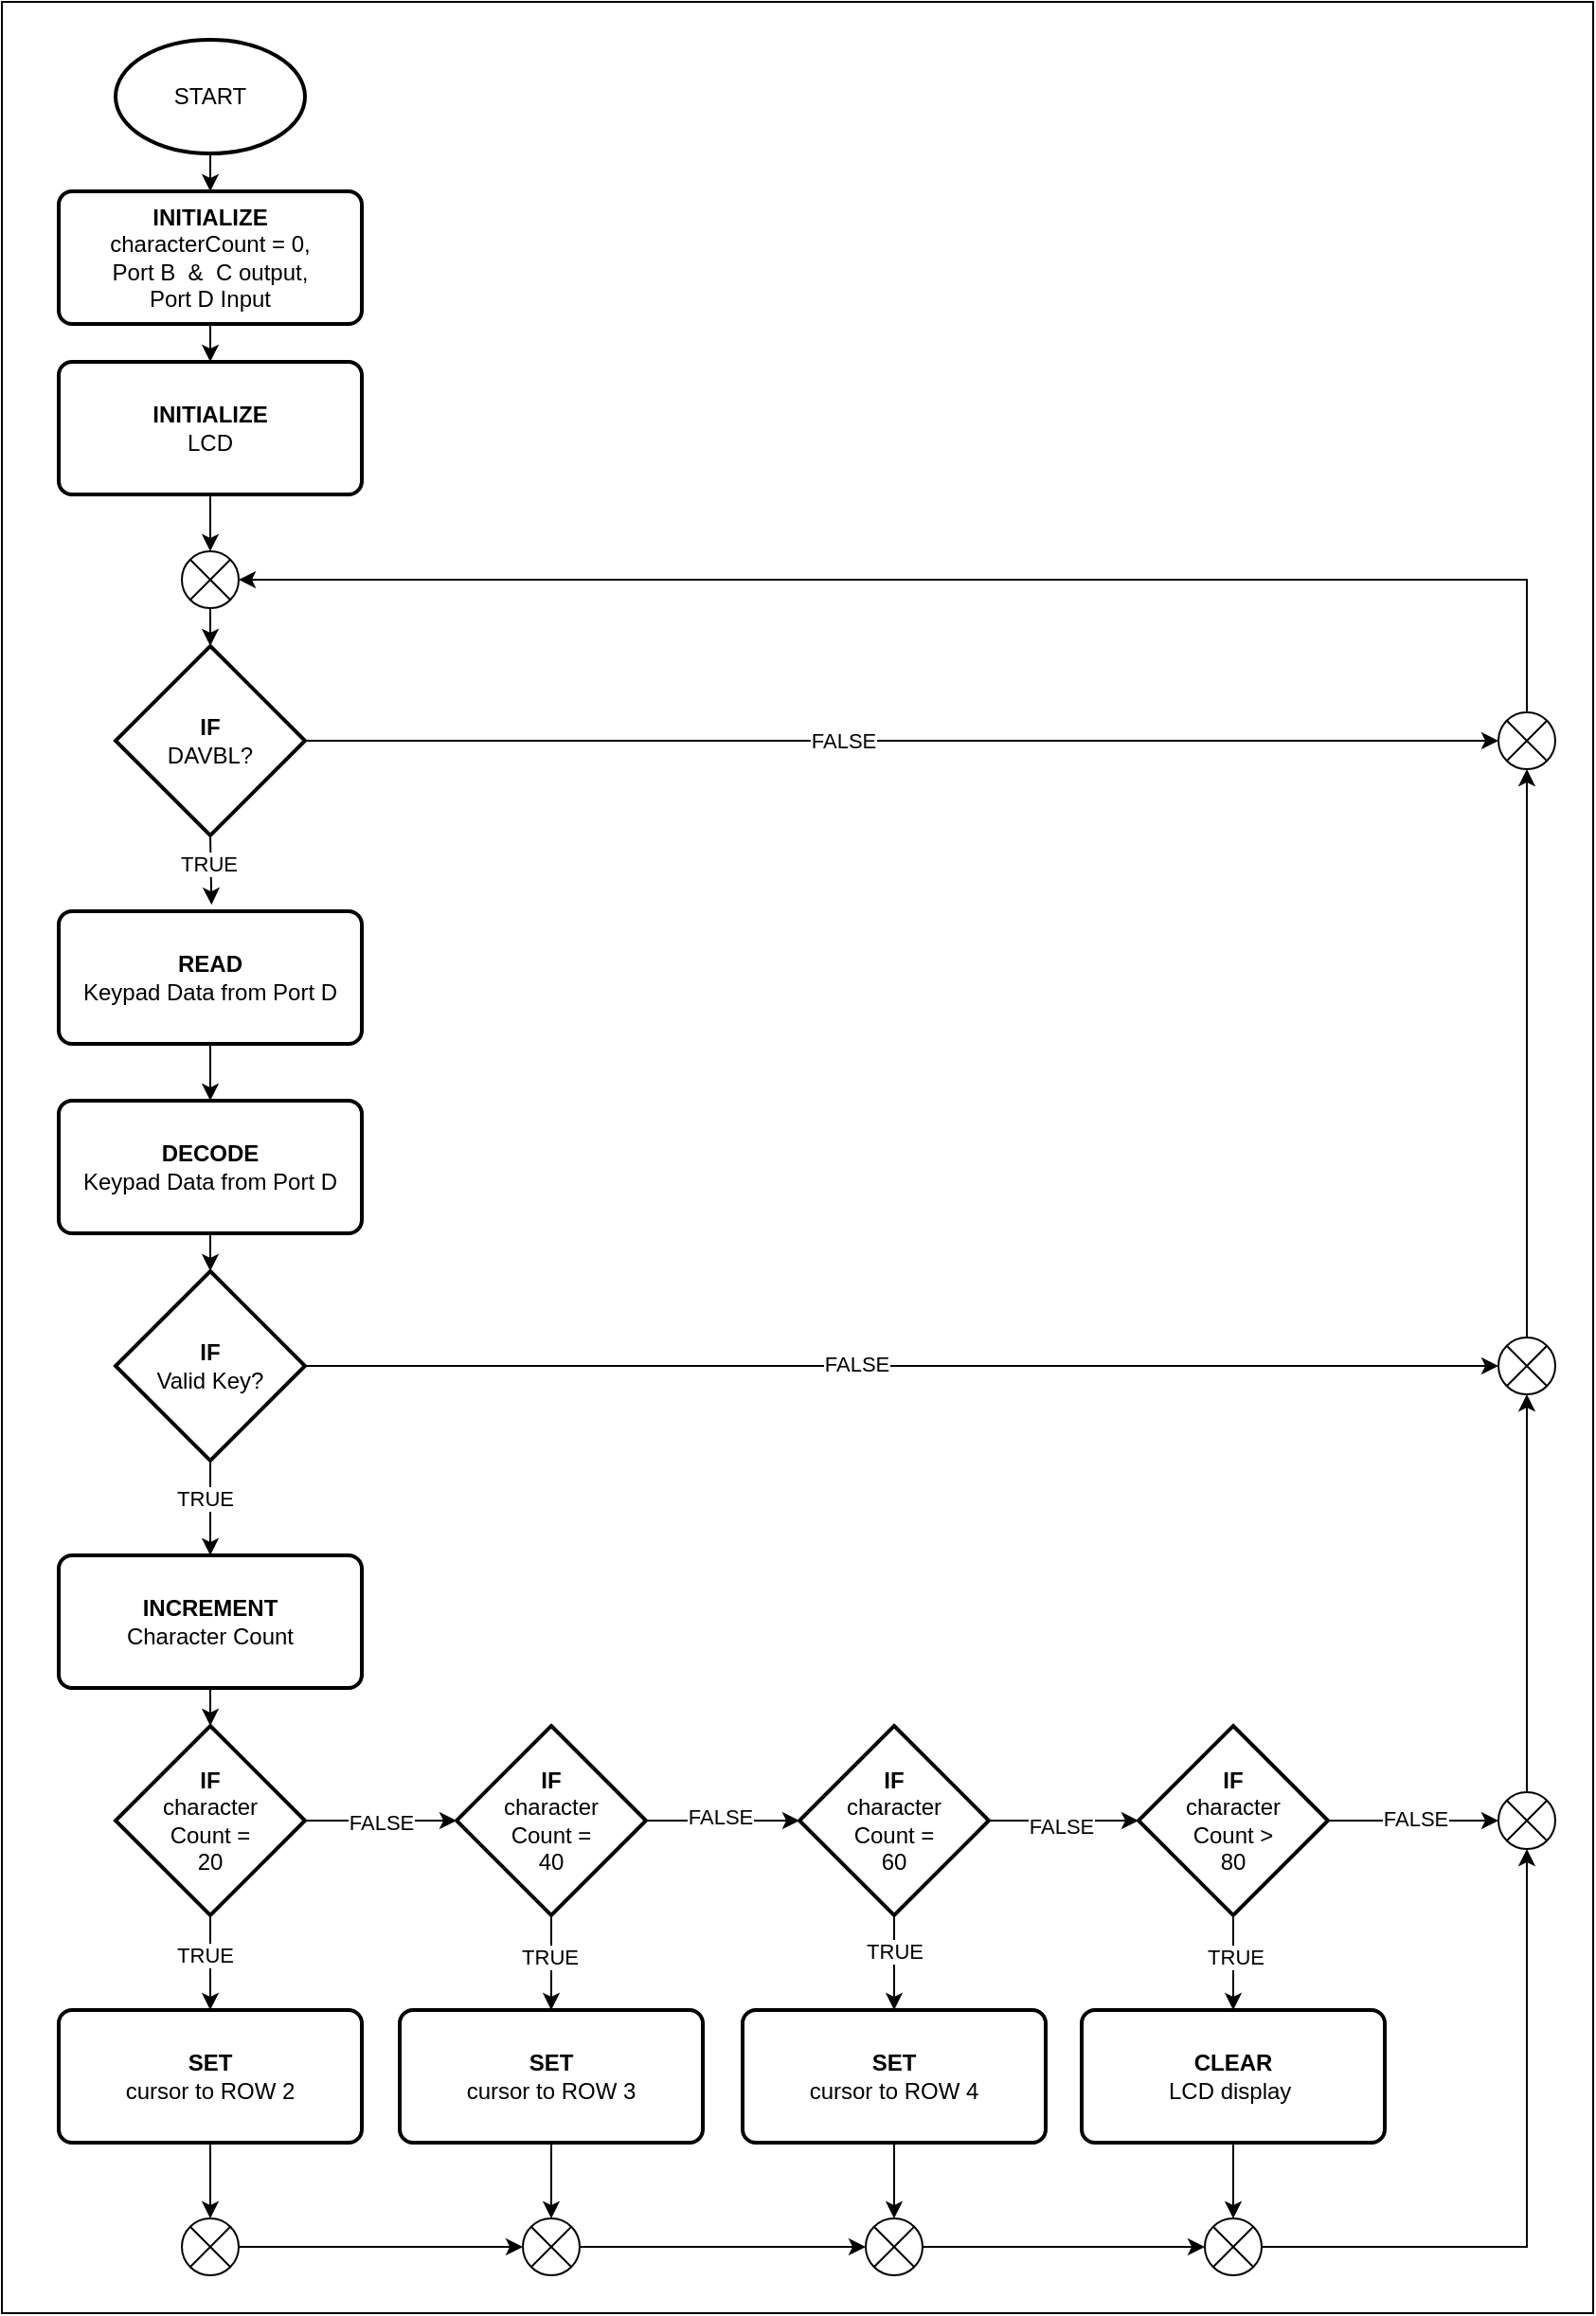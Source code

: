 <mxfile version="23.1.2" type="device">
  <diagram name="Page-1" id="IOXZt8SFSd9cq2F9ggxG">
    <mxGraphModel dx="1584" dy="1540" grid="1" gridSize="10" guides="1" tooltips="1" connect="1" arrows="1" fold="1" page="1" pageScale="1" pageWidth="850" pageHeight="1100" math="0" shadow="0">
      <root>
        <mxCell id="0" />
        <mxCell id="1" parent="0" />
        <mxCell id="TLV3qwpC1txUYtz9FK5R-90" value="" style="rounded=0;whiteSpace=wrap;html=1;" vertex="1" parent="1">
          <mxGeometry x="130" y="220" width="840" height="1220" as="geometry" />
        </mxCell>
        <mxCell id="TLV3qwpC1txUYtz9FK5R-8" style="edgeStyle=orthogonalEdgeStyle;rounded=0;orthogonalLoop=1;jettySize=auto;html=1;exitX=0.5;exitY=1;exitDx=0;exitDy=0;exitPerimeter=0;entryX=0.5;entryY=0;entryDx=0;entryDy=0;" edge="1" parent="1" source="TLV3qwpC1txUYtz9FK5R-1" target="TLV3qwpC1txUYtz9FK5R-4">
          <mxGeometry relative="1" as="geometry" />
        </mxCell>
        <mxCell id="TLV3qwpC1txUYtz9FK5R-1" value="START" style="strokeWidth=2;html=1;shape=mxgraph.flowchart.start_1;whiteSpace=wrap;" vertex="1" parent="1">
          <mxGeometry x="190" y="240" width="100" height="60" as="geometry" />
        </mxCell>
        <mxCell id="TLV3qwpC1txUYtz9FK5R-2" value="&lt;b&gt;INITIALIZE &lt;/b&gt;&lt;br&gt;LCD" style="rounded=1;whiteSpace=wrap;html=1;absoluteArcSize=1;arcSize=14;strokeWidth=2;" vertex="1" parent="1">
          <mxGeometry x="160" y="410" width="160" height="70" as="geometry" />
        </mxCell>
        <mxCell id="TLV3qwpC1txUYtz9FK5R-3" value="&lt;b&gt;IF&lt;/b&gt;&lt;br&gt;DAVBL?" style="strokeWidth=2;html=1;shape=mxgraph.flowchart.decision;whiteSpace=wrap;" vertex="1" parent="1">
          <mxGeometry x="190" y="560" width="100" height="100" as="geometry" />
        </mxCell>
        <mxCell id="TLV3qwpC1txUYtz9FK5R-9" style="edgeStyle=orthogonalEdgeStyle;rounded=0;orthogonalLoop=1;jettySize=auto;html=1;exitX=0.5;exitY=1;exitDx=0;exitDy=0;entryX=0.5;entryY=0;entryDx=0;entryDy=0;" edge="1" parent="1" source="TLV3qwpC1txUYtz9FK5R-4" target="TLV3qwpC1txUYtz9FK5R-2">
          <mxGeometry relative="1" as="geometry" />
        </mxCell>
        <mxCell id="TLV3qwpC1txUYtz9FK5R-4" value="&lt;b&gt;INITIALIZE&lt;/b&gt;&lt;br&gt;characterCount = 0,&lt;br&gt;Port B&amp;nbsp; &amp;amp;&amp;nbsp; C output,&lt;br&gt;Port D Input" style="rounded=1;whiteSpace=wrap;html=1;absoluteArcSize=1;arcSize=14;strokeWidth=2;" vertex="1" parent="1">
          <mxGeometry x="160" y="320" width="160" height="70" as="geometry" />
        </mxCell>
        <mxCell id="TLV3qwpC1txUYtz9FK5R-7" value="" style="verticalLabelPosition=bottom;verticalAlign=top;html=1;shape=mxgraph.flowchart.or;" vertex="1" parent="1">
          <mxGeometry x="225" y="510" width="30" height="30" as="geometry" />
        </mxCell>
        <mxCell id="TLV3qwpC1txUYtz9FK5R-10" style="edgeStyle=orthogonalEdgeStyle;rounded=0;orthogonalLoop=1;jettySize=auto;html=1;exitX=0.5;exitY=1;exitDx=0;exitDy=0;entryX=0.5;entryY=0;entryDx=0;entryDy=0;entryPerimeter=0;" edge="1" parent="1" source="TLV3qwpC1txUYtz9FK5R-2" target="TLV3qwpC1txUYtz9FK5R-7">
          <mxGeometry relative="1" as="geometry" />
        </mxCell>
        <mxCell id="TLV3qwpC1txUYtz9FK5R-11" style="edgeStyle=orthogonalEdgeStyle;rounded=0;orthogonalLoop=1;jettySize=auto;html=1;exitX=0.5;exitY=1;exitDx=0;exitDy=0;exitPerimeter=0;entryX=0.5;entryY=0;entryDx=0;entryDy=0;entryPerimeter=0;" edge="1" parent="1" source="TLV3qwpC1txUYtz9FK5R-7" target="TLV3qwpC1txUYtz9FK5R-3">
          <mxGeometry relative="1" as="geometry" />
        </mxCell>
        <mxCell id="TLV3qwpC1txUYtz9FK5R-21" style="edgeStyle=orthogonalEdgeStyle;rounded=0;orthogonalLoop=1;jettySize=auto;html=1;exitX=0.5;exitY=1;exitDx=0;exitDy=0;entryX=0.5;entryY=0;entryDx=0;entryDy=0;" edge="1" parent="1" source="TLV3qwpC1txUYtz9FK5R-14" target="TLV3qwpC1txUYtz9FK5R-17">
          <mxGeometry relative="1" as="geometry" />
        </mxCell>
        <mxCell id="TLV3qwpC1txUYtz9FK5R-14" value="&lt;b&gt;READ &lt;br&gt;&lt;/b&gt;Keypad Data from Port D" style="rounded=1;whiteSpace=wrap;html=1;absoluteArcSize=1;arcSize=14;strokeWidth=2;" vertex="1" parent="1">
          <mxGeometry x="160" y="700" width="160" height="70" as="geometry" />
        </mxCell>
        <mxCell id="TLV3qwpC1txUYtz9FK5R-15" style="edgeStyle=orthogonalEdgeStyle;rounded=0;orthogonalLoop=1;jettySize=auto;html=1;exitX=0.5;exitY=1;exitDx=0;exitDy=0;exitPerimeter=0;entryX=0.504;entryY=-0.049;entryDx=0;entryDy=0;entryPerimeter=0;" edge="1" parent="1" source="TLV3qwpC1txUYtz9FK5R-3" target="TLV3qwpC1txUYtz9FK5R-14">
          <mxGeometry relative="1" as="geometry" />
        </mxCell>
        <mxCell id="TLV3qwpC1txUYtz9FK5R-16" value="TRUE" style="edgeLabel;html=1;align=center;verticalAlign=middle;resizable=0;points=[];" vertex="1" connectable="0" parent="TLV3qwpC1txUYtz9FK5R-15">
          <mxGeometry x="-0.168" y="-2" relative="1" as="geometry">
            <mxPoint as="offset" />
          </mxGeometry>
        </mxCell>
        <mxCell id="TLV3qwpC1txUYtz9FK5R-17" value="&lt;b&gt;DECODE&lt;br&gt;&lt;/b&gt;Keypad Data from Port D" style="rounded=1;whiteSpace=wrap;html=1;absoluteArcSize=1;arcSize=14;strokeWidth=2;" vertex="1" parent="1">
          <mxGeometry x="160" y="800" width="160" height="70" as="geometry" />
        </mxCell>
        <mxCell id="TLV3qwpC1txUYtz9FK5R-33" style="edgeStyle=orthogonalEdgeStyle;rounded=0;orthogonalLoop=1;jettySize=auto;html=1;exitX=0.5;exitY=1;exitDx=0;exitDy=0;exitPerimeter=0;entryX=0.5;entryY=0;entryDx=0;entryDy=0;" edge="1" parent="1" source="TLV3qwpC1txUYtz9FK5R-20" target="TLV3qwpC1txUYtz9FK5R-32">
          <mxGeometry relative="1" as="geometry" />
        </mxCell>
        <mxCell id="TLV3qwpC1txUYtz9FK5R-89" value="TRUE&lt;br&gt;" style="edgeLabel;html=1;align=center;verticalAlign=middle;resizable=0;points=[];" vertex="1" connectable="0" parent="TLV3qwpC1txUYtz9FK5R-33">
          <mxGeometry x="-0.224" y="-3" relative="1" as="geometry">
            <mxPoint as="offset" />
          </mxGeometry>
        </mxCell>
        <mxCell id="TLV3qwpC1txUYtz9FK5R-20" value="&lt;b&gt;IF&lt;/b&gt;&lt;br&gt;Valid Key?" style="strokeWidth=2;html=1;shape=mxgraph.flowchart.decision;whiteSpace=wrap;" vertex="1" parent="1">
          <mxGeometry x="190" y="890" width="100" height="100" as="geometry" />
        </mxCell>
        <mxCell id="TLV3qwpC1txUYtz9FK5R-23" value="" style="verticalLabelPosition=bottom;verticalAlign=top;html=1;shape=mxgraph.flowchart.or;" vertex="1" parent="1">
          <mxGeometry x="920" y="595" width="30" height="30" as="geometry" />
        </mxCell>
        <mxCell id="TLV3qwpC1txUYtz9FK5R-25" style="edgeStyle=orthogonalEdgeStyle;rounded=0;orthogonalLoop=1;jettySize=auto;html=1;exitX=1;exitY=0.5;exitDx=0;exitDy=0;exitPerimeter=0;entryX=0;entryY=0.5;entryDx=0;entryDy=0;entryPerimeter=0;" edge="1" parent="1" source="TLV3qwpC1txUYtz9FK5R-3" target="TLV3qwpC1txUYtz9FK5R-23">
          <mxGeometry relative="1" as="geometry" />
        </mxCell>
        <mxCell id="TLV3qwpC1txUYtz9FK5R-27" value="FALSE" style="edgeLabel;html=1;align=center;verticalAlign=middle;resizable=0;points=[];" vertex="1" connectable="0" parent="TLV3qwpC1txUYtz9FK5R-25">
          <mxGeometry x="-0.146" y="-1" relative="1" as="geometry">
            <mxPoint x="15" y="-1" as="offset" />
          </mxGeometry>
        </mxCell>
        <mxCell id="TLV3qwpC1txUYtz9FK5R-26" style="edgeStyle=orthogonalEdgeStyle;rounded=0;orthogonalLoop=1;jettySize=auto;html=1;exitX=0.5;exitY=0;exitDx=0;exitDy=0;exitPerimeter=0;entryX=1;entryY=0.5;entryDx=0;entryDy=0;entryPerimeter=0;" edge="1" parent="1" source="TLV3qwpC1txUYtz9FK5R-23" target="TLV3qwpC1txUYtz9FK5R-7">
          <mxGeometry relative="1" as="geometry" />
        </mxCell>
        <mxCell id="TLV3qwpC1txUYtz9FK5R-31" style="edgeStyle=orthogonalEdgeStyle;rounded=0;orthogonalLoop=1;jettySize=auto;html=1;exitX=0.5;exitY=1;exitDx=0;exitDy=0;entryX=0.5;entryY=0;entryDx=0;entryDy=0;entryPerimeter=0;" edge="1" parent="1" source="TLV3qwpC1txUYtz9FK5R-17" target="TLV3qwpC1txUYtz9FK5R-20">
          <mxGeometry relative="1" as="geometry" />
        </mxCell>
        <mxCell id="TLV3qwpC1txUYtz9FK5R-32" value="&lt;b&gt;INCREMENT&lt;br&gt;&lt;/b&gt;Character Count" style="rounded=1;whiteSpace=wrap;html=1;absoluteArcSize=1;arcSize=14;strokeWidth=2;" vertex="1" parent="1">
          <mxGeometry x="160" y="1040" width="160" height="70" as="geometry" />
        </mxCell>
        <mxCell id="TLV3qwpC1txUYtz9FK5R-58" style="edgeStyle=orthogonalEdgeStyle;rounded=0;orthogonalLoop=1;jettySize=auto;html=1;exitX=0.5;exitY=1;exitDx=0;exitDy=0;exitPerimeter=0;entryX=0.5;entryY=0;entryDx=0;entryDy=0;" edge="1" parent="1" source="TLV3qwpC1txUYtz9FK5R-34" target="TLV3qwpC1txUYtz9FK5R-39">
          <mxGeometry relative="1" as="geometry" />
        </mxCell>
        <mxCell id="TLV3qwpC1txUYtz9FK5R-63" value="TRUE" style="edgeLabel;html=1;align=center;verticalAlign=middle;resizable=0;points=[];" vertex="1" connectable="0" parent="TLV3qwpC1txUYtz9FK5R-58">
          <mxGeometry x="-0.16" y="-3" relative="1" as="geometry">
            <mxPoint as="offset" />
          </mxGeometry>
        </mxCell>
        <mxCell id="TLV3qwpC1txUYtz9FK5R-34" value="&lt;b&gt;IF&lt;/b&gt;&lt;br&gt;character&lt;br&gt;Count =&lt;br&gt;20" style="strokeWidth=2;html=1;shape=mxgraph.flowchart.decision;whiteSpace=wrap;" vertex="1" parent="1">
          <mxGeometry x="190" y="1130" width="100" height="100" as="geometry" />
        </mxCell>
        <mxCell id="TLV3qwpC1txUYtz9FK5R-35" style="edgeStyle=orthogonalEdgeStyle;rounded=0;orthogonalLoop=1;jettySize=auto;html=1;exitX=0.5;exitY=1;exitDx=0;exitDy=0;entryX=0.5;entryY=0;entryDx=0;entryDy=0;entryPerimeter=0;" edge="1" parent="1" source="TLV3qwpC1txUYtz9FK5R-32" target="TLV3qwpC1txUYtz9FK5R-34">
          <mxGeometry relative="1" as="geometry" />
        </mxCell>
        <mxCell id="TLV3qwpC1txUYtz9FK5R-60" style="edgeStyle=orthogonalEdgeStyle;rounded=0;orthogonalLoop=1;jettySize=auto;html=1;exitX=0.5;exitY=1;exitDx=0;exitDy=0;exitPerimeter=0;entryX=0.5;entryY=0;entryDx=0;entryDy=0;" edge="1" parent="1" source="TLV3qwpC1txUYtz9FK5R-36" target="TLV3qwpC1txUYtz9FK5R-50">
          <mxGeometry relative="1" as="geometry" />
        </mxCell>
        <mxCell id="TLV3qwpC1txUYtz9FK5R-64" value="TRUE" style="edgeLabel;html=1;align=center;verticalAlign=middle;resizable=0;points=[];" vertex="1" connectable="0" parent="TLV3qwpC1txUYtz9FK5R-60">
          <mxGeometry x="-0.12" y="-1" relative="1" as="geometry">
            <mxPoint as="offset" />
          </mxGeometry>
        </mxCell>
        <mxCell id="TLV3qwpC1txUYtz9FK5R-36" value="&lt;b&gt;IF&lt;/b&gt;&lt;br&gt;character&lt;br&gt;Count =&lt;br&gt;40" style="strokeWidth=2;html=1;shape=mxgraph.flowchart.decision;whiteSpace=wrap;" vertex="1" parent="1">
          <mxGeometry x="370" y="1130" width="100" height="100" as="geometry" />
        </mxCell>
        <mxCell id="TLV3qwpC1txUYtz9FK5R-61" style="edgeStyle=orthogonalEdgeStyle;rounded=0;orthogonalLoop=1;jettySize=auto;html=1;exitX=0.5;exitY=1;exitDx=0;exitDy=0;exitPerimeter=0;entryX=0.5;entryY=0;entryDx=0;entryDy=0;" edge="1" parent="1" source="TLV3qwpC1txUYtz9FK5R-37" target="TLV3qwpC1txUYtz9FK5R-52">
          <mxGeometry relative="1" as="geometry" />
        </mxCell>
        <mxCell id="TLV3qwpC1txUYtz9FK5R-66" value="TRUE" style="edgeLabel;html=1;align=center;verticalAlign=middle;resizable=0;points=[];" vertex="1" connectable="0" parent="TLV3qwpC1txUYtz9FK5R-61">
          <mxGeometry x="-0.24" relative="1" as="geometry">
            <mxPoint as="offset" />
          </mxGeometry>
        </mxCell>
        <mxCell id="TLV3qwpC1txUYtz9FK5R-37" value="&lt;b&gt;IF&lt;/b&gt;&lt;br&gt;character&lt;br&gt;Count =&lt;br&gt;60" style="strokeWidth=2;html=1;shape=mxgraph.flowchart.decision;whiteSpace=wrap;" vertex="1" parent="1">
          <mxGeometry x="551" y="1130" width="100" height="100" as="geometry" />
        </mxCell>
        <mxCell id="TLV3qwpC1txUYtz9FK5R-62" style="edgeStyle=orthogonalEdgeStyle;rounded=0;orthogonalLoop=1;jettySize=auto;html=1;exitX=0.5;exitY=1;exitDx=0;exitDy=0;exitPerimeter=0;entryX=0.5;entryY=0;entryDx=0;entryDy=0;" edge="1" parent="1" source="TLV3qwpC1txUYtz9FK5R-38" target="TLV3qwpC1txUYtz9FK5R-51">
          <mxGeometry relative="1" as="geometry" />
        </mxCell>
        <mxCell id="TLV3qwpC1txUYtz9FK5R-67" value="TRUE" style="edgeLabel;html=1;align=center;verticalAlign=middle;resizable=0;points=[];" vertex="1" connectable="0" parent="TLV3qwpC1txUYtz9FK5R-62">
          <mxGeometry x="-0.12" y="1" relative="1" as="geometry">
            <mxPoint as="offset" />
          </mxGeometry>
        </mxCell>
        <mxCell id="TLV3qwpC1txUYtz9FK5R-38" value="&lt;b&gt;IF&lt;/b&gt;&lt;br&gt;character&lt;br&gt;Count &amp;gt;&lt;br&gt;80" style="strokeWidth=2;html=1;shape=mxgraph.flowchart.decision;whiteSpace=wrap;" vertex="1" parent="1">
          <mxGeometry x="730" y="1130" width="100" height="100" as="geometry" />
        </mxCell>
        <mxCell id="TLV3qwpC1txUYtz9FK5R-39" value="&lt;b&gt;SET&lt;br&gt;&lt;/b&gt;cursor to ROW 2" style="rounded=1;whiteSpace=wrap;html=1;absoluteArcSize=1;arcSize=14;strokeWidth=2;" vertex="1" parent="1">
          <mxGeometry x="160" y="1280" width="160" height="70" as="geometry" />
        </mxCell>
        <mxCell id="TLV3qwpC1txUYtz9FK5R-41" value="" style="verticalLabelPosition=bottom;verticalAlign=top;html=1;shape=mxgraph.flowchart.or;" vertex="1" parent="1">
          <mxGeometry x="225" y="1390" width="30" height="30" as="geometry" />
        </mxCell>
        <mxCell id="TLV3qwpC1txUYtz9FK5R-42" value="" style="verticalLabelPosition=bottom;verticalAlign=top;html=1;shape=mxgraph.flowchart.or;" vertex="1" parent="1">
          <mxGeometry x="920" y="925" width="30" height="30" as="geometry" />
        </mxCell>
        <mxCell id="TLV3qwpC1txUYtz9FK5R-44" style="edgeStyle=orthogonalEdgeStyle;rounded=0;orthogonalLoop=1;jettySize=auto;html=1;exitX=1;exitY=0.5;exitDx=0;exitDy=0;exitPerimeter=0;entryX=0;entryY=0.5;entryDx=0;entryDy=0;entryPerimeter=0;" edge="1" parent="1" source="TLV3qwpC1txUYtz9FK5R-34" target="TLV3qwpC1txUYtz9FK5R-36">
          <mxGeometry relative="1" as="geometry" />
        </mxCell>
        <mxCell id="TLV3qwpC1txUYtz9FK5R-45" value="FALSE" style="edgeLabel;html=1;align=center;verticalAlign=middle;resizable=0;points=[];" vertex="1" connectable="0" parent="TLV3qwpC1txUYtz9FK5R-44">
          <mxGeometry y="-1" relative="1" as="geometry">
            <mxPoint as="offset" />
          </mxGeometry>
        </mxCell>
        <mxCell id="TLV3qwpC1txUYtz9FK5R-46" style="edgeStyle=orthogonalEdgeStyle;rounded=0;orthogonalLoop=1;jettySize=auto;html=1;exitX=1;exitY=0.5;exitDx=0;exitDy=0;exitPerimeter=0;entryX=0;entryY=0.5;entryDx=0;entryDy=0;entryPerimeter=0;" edge="1" parent="1" source="TLV3qwpC1txUYtz9FK5R-36" target="TLV3qwpC1txUYtz9FK5R-37">
          <mxGeometry relative="1" as="geometry" />
        </mxCell>
        <mxCell id="TLV3qwpC1txUYtz9FK5R-48" value="FALSE" style="edgeLabel;html=1;align=center;verticalAlign=middle;resizable=0;points=[];" vertex="1" connectable="0" parent="TLV3qwpC1txUYtz9FK5R-46">
          <mxGeometry x="-0.033" y="2" relative="1" as="geometry">
            <mxPoint as="offset" />
          </mxGeometry>
        </mxCell>
        <mxCell id="TLV3qwpC1txUYtz9FK5R-47" style="edgeStyle=orthogonalEdgeStyle;rounded=0;orthogonalLoop=1;jettySize=auto;html=1;exitX=1;exitY=0.5;exitDx=0;exitDy=0;exitPerimeter=0;entryX=0;entryY=0.5;entryDx=0;entryDy=0;entryPerimeter=0;" edge="1" parent="1" source="TLV3qwpC1txUYtz9FK5R-37" target="TLV3qwpC1txUYtz9FK5R-38">
          <mxGeometry relative="1" as="geometry" />
        </mxCell>
        <mxCell id="TLV3qwpC1txUYtz9FK5R-49" value="FALSE" style="edgeLabel;html=1;align=center;verticalAlign=middle;resizable=0;points=[];" vertex="1" connectable="0" parent="TLV3qwpC1txUYtz9FK5R-47">
          <mxGeometry x="-0.033" y="-3" relative="1" as="geometry">
            <mxPoint as="offset" />
          </mxGeometry>
        </mxCell>
        <mxCell id="TLV3qwpC1txUYtz9FK5R-50" value="&lt;b&gt;SET&lt;br&gt;&lt;/b&gt;cursor to ROW 3" style="rounded=1;whiteSpace=wrap;html=1;absoluteArcSize=1;arcSize=14;strokeWidth=2;" vertex="1" parent="1">
          <mxGeometry x="340" y="1280" width="160" height="70" as="geometry" />
        </mxCell>
        <mxCell id="TLV3qwpC1txUYtz9FK5R-51" value="&lt;b&gt;CLEAR&lt;/b&gt;&lt;br&gt;LCD display&amp;nbsp;" style="rounded=1;whiteSpace=wrap;html=1;absoluteArcSize=1;arcSize=14;strokeWidth=2;" vertex="1" parent="1">
          <mxGeometry x="700" y="1280" width="160" height="70" as="geometry" />
        </mxCell>
        <mxCell id="TLV3qwpC1txUYtz9FK5R-52" value="&lt;b&gt;SET&lt;br&gt;&lt;/b&gt;cursor to ROW 4" style="rounded=1;whiteSpace=wrap;html=1;absoluteArcSize=1;arcSize=14;strokeWidth=2;" vertex="1" parent="1">
          <mxGeometry x="521" y="1280" width="160" height="70" as="geometry" />
        </mxCell>
        <mxCell id="TLV3qwpC1txUYtz9FK5R-53" style="edgeStyle=orthogonalEdgeStyle;rounded=0;orthogonalLoop=1;jettySize=auto;html=1;exitX=1;exitY=0.5;exitDx=0;exitDy=0;exitPerimeter=0;entryX=0;entryY=0.5;entryDx=0;entryDy=0;entryPerimeter=0;" edge="1" parent="1" source="TLV3qwpC1txUYtz9FK5R-20" target="TLV3qwpC1txUYtz9FK5R-42">
          <mxGeometry relative="1" as="geometry" />
        </mxCell>
        <mxCell id="TLV3qwpC1txUYtz9FK5R-56" value="FALSE" style="edgeLabel;html=1;align=center;verticalAlign=middle;resizable=0;points=[];" vertex="1" connectable="0" parent="TLV3qwpC1txUYtz9FK5R-53">
          <mxGeometry x="-0.076" y="1" relative="1" as="geometry">
            <mxPoint as="offset" />
          </mxGeometry>
        </mxCell>
        <mxCell id="TLV3qwpC1txUYtz9FK5R-54" style="edgeStyle=orthogonalEdgeStyle;rounded=0;orthogonalLoop=1;jettySize=auto;html=1;exitX=0.5;exitY=0;exitDx=0;exitDy=0;exitPerimeter=0;entryX=0.5;entryY=1;entryDx=0;entryDy=0;entryPerimeter=0;" edge="1" parent="1" source="TLV3qwpC1txUYtz9FK5R-42" target="TLV3qwpC1txUYtz9FK5R-23">
          <mxGeometry relative="1" as="geometry" />
        </mxCell>
        <mxCell id="TLV3qwpC1txUYtz9FK5R-70" value="" style="verticalLabelPosition=bottom;verticalAlign=top;html=1;shape=mxgraph.flowchart.or;" vertex="1" parent="1">
          <mxGeometry x="405" y="1390" width="30" height="30" as="geometry" />
        </mxCell>
        <mxCell id="TLV3qwpC1txUYtz9FK5R-73" value="" style="verticalLabelPosition=bottom;verticalAlign=top;html=1;shape=mxgraph.flowchart.or;" vertex="1" parent="1">
          <mxGeometry x="586" y="1390" width="30" height="30" as="geometry" />
        </mxCell>
        <mxCell id="TLV3qwpC1txUYtz9FK5R-75" value="" style="verticalLabelPosition=bottom;verticalAlign=top;html=1;shape=mxgraph.flowchart.or;" vertex="1" parent="1">
          <mxGeometry x="765" y="1390" width="30" height="30" as="geometry" />
        </mxCell>
        <mxCell id="TLV3qwpC1txUYtz9FK5R-76" style="edgeStyle=orthogonalEdgeStyle;rounded=0;orthogonalLoop=1;jettySize=auto;html=1;exitX=0.5;exitY=1;exitDx=0;exitDy=0;entryX=0.5;entryY=0;entryDx=0;entryDy=0;entryPerimeter=0;" edge="1" parent="1" source="TLV3qwpC1txUYtz9FK5R-39" target="TLV3qwpC1txUYtz9FK5R-41">
          <mxGeometry relative="1" as="geometry" />
        </mxCell>
        <mxCell id="TLV3qwpC1txUYtz9FK5R-77" style="edgeStyle=orthogonalEdgeStyle;rounded=0;orthogonalLoop=1;jettySize=auto;html=1;exitX=0.5;exitY=1;exitDx=0;exitDy=0;entryX=0.5;entryY=0;entryDx=0;entryDy=0;entryPerimeter=0;" edge="1" parent="1" source="TLV3qwpC1txUYtz9FK5R-50" target="TLV3qwpC1txUYtz9FK5R-70">
          <mxGeometry relative="1" as="geometry" />
        </mxCell>
        <mxCell id="TLV3qwpC1txUYtz9FK5R-78" style="edgeStyle=orthogonalEdgeStyle;rounded=0;orthogonalLoop=1;jettySize=auto;html=1;exitX=0.5;exitY=1;exitDx=0;exitDy=0;entryX=0.5;entryY=0;entryDx=0;entryDy=0;entryPerimeter=0;" edge="1" parent="1" source="TLV3qwpC1txUYtz9FK5R-52" target="TLV3qwpC1txUYtz9FK5R-73">
          <mxGeometry relative="1" as="geometry" />
        </mxCell>
        <mxCell id="TLV3qwpC1txUYtz9FK5R-79" style="edgeStyle=orthogonalEdgeStyle;rounded=0;orthogonalLoop=1;jettySize=auto;html=1;exitX=0.5;exitY=1;exitDx=0;exitDy=0;entryX=0.5;entryY=0;entryDx=0;entryDy=0;entryPerimeter=0;" edge="1" parent="1" source="TLV3qwpC1txUYtz9FK5R-51" target="TLV3qwpC1txUYtz9FK5R-75">
          <mxGeometry relative="1" as="geometry" />
        </mxCell>
        <mxCell id="TLV3qwpC1txUYtz9FK5R-80" style="edgeStyle=orthogonalEdgeStyle;rounded=0;orthogonalLoop=1;jettySize=auto;html=1;exitX=1;exitY=0.5;exitDx=0;exitDy=0;exitPerimeter=0;entryX=0;entryY=0.5;entryDx=0;entryDy=0;entryPerimeter=0;" edge="1" parent="1" source="TLV3qwpC1txUYtz9FK5R-41" target="TLV3qwpC1txUYtz9FK5R-70">
          <mxGeometry relative="1" as="geometry" />
        </mxCell>
        <mxCell id="TLV3qwpC1txUYtz9FK5R-81" style="edgeStyle=orthogonalEdgeStyle;rounded=0;orthogonalLoop=1;jettySize=auto;html=1;exitX=1;exitY=0.5;exitDx=0;exitDy=0;exitPerimeter=0;entryX=0;entryY=0.5;entryDx=0;entryDy=0;entryPerimeter=0;" edge="1" parent="1" source="TLV3qwpC1txUYtz9FK5R-70" target="TLV3qwpC1txUYtz9FK5R-73">
          <mxGeometry relative="1" as="geometry" />
        </mxCell>
        <mxCell id="TLV3qwpC1txUYtz9FK5R-82" style="edgeStyle=orthogonalEdgeStyle;rounded=0;orthogonalLoop=1;jettySize=auto;html=1;exitX=1;exitY=0.5;exitDx=0;exitDy=0;exitPerimeter=0;entryX=0;entryY=0.5;entryDx=0;entryDy=0;entryPerimeter=0;" edge="1" parent="1" source="TLV3qwpC1txUYtz9FK5R-73" target="TLV3qwpC1txUYtz9FK5R-75">
          <mxGeometry relative="1" as="geometry" />
        </mxCell>
        <mxCell id="TLV3qwpC1txUYtz9FK5R-83" value="" style="verticalLabelPosition=bottom;verticalAlign=top;html=1;shape=mxgraph.flowchart.or;" vertex="1" parent="1">
          <mxGeometry x="920" y="1165" width="30" height="30" as="geometry" />
        </mxCell>
        <mxCell id="TLV3qwpC1txUYtz9FK5R-85" style="edgeStyle=orthogonalEdgeStyle;rounded=0;orthogonalLoop=1;jettySize=auto;html=1;exitX=1;exitY=0.5;exitDx=0;exitDy=0;exitPerimeter=0;entryX=0;entryY=0.5;entryDx=0;entryDy=0;entryPerimeter=0;" edge="1" parent="1" source="TLV3qwpC1txUYtz9FK5R-38" target="TLV3qwpC1txUYtz9FK5R-83">
          <mxGeometry relative="1" as="geometry" />
        </mxCell>
        <mxCell id="TLV3qwpC1txUYtz9FK5R-86" value="FALSE" style="edgeLabel;html=1;align=center;verticalAlign=middle;resizable=0;points=[];" vertex="1" connectable="0" parent="TLV3qwpC1txUYtz9FK5R-85">
          <mxGeometry x="0.022" y="1" relative="1" as="geometry">
            <mxPoint as="offset" />
          </mxGeometry>
        </mxCell>
        <mxCell id="TLV3qwpC1txUYtz9FK5R-87" style="edgeStyle=orthogonalEdgeStyle;rounded=0;orthogonalLoop=1;jettySize=auto;html=1;exitX=1;exitY=0.5;exitDx=0;exitDy=0;exitPerimeter=0;entryX=0.5;entryY=1;entryDx=0;entryDy=0;entryPerimeter=0;" edge="1" parent="1" source="TLV3qwpC1txUYtz9FK5R-75" target="TLV3qwpC1txUYtz9FK5R-83">
          <mxGeometry relative="1" as="geometry" />
        </mxCell>
        <mxCell id="TLV3qwpC1txUYtz9FK5R-88" style="edgeStyle=orthogonalEdgeStyle;rounded=0;orthogonalLoop=1;jettySize=auto;html=1;exitX=0.5;exitY=0;exitDx=0;exitDy=0;exitPerimeter=0;entryX=0.5;entryY=1;entryDx=0;entryDy=0;entryPerimeter=0;" edge="1" parent="1" source="TLV3qwpC1txUYtz9FK5R-83" target="TLV3qwpC1txUYtz9FK5R-42">
          <mxGeometry relative="1" as="geometry" />
        </mxCell>
      </root>
    </mxGraphModel>
  </diagram>
</mxfile>
